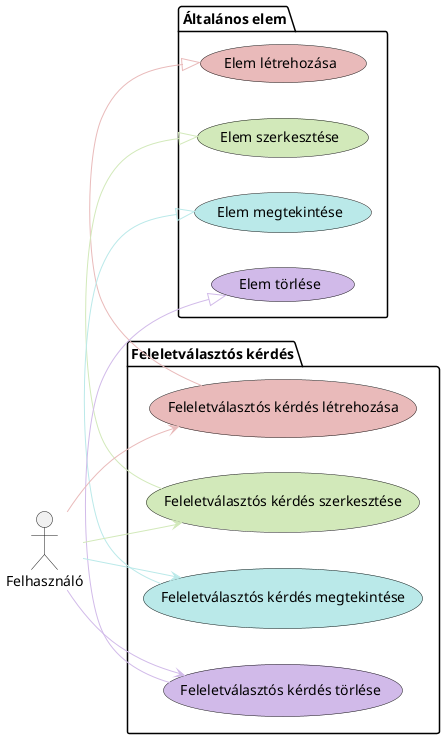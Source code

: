 @startuml MultipleChoiceQuestion Diagram

left to right direction

actor Felhasználó

package "Általános elem" {
    usecase "Elem létrehozása" as CreateElement #E9BABA
    usecase "Elem szerkesztése" as EditElement #D2E9BA
    usecase "Elem megtekintése" as ViewElement #BAE9E9
    usecase "Elem törlése" as DeleteElement #D1BAE9
}

package "Feleletválasztós kérdés" {
    usecase "Feleletválasztós kérdés létrehozása" as CreateMultipleChoiceQuestion #E9BABA
    usecase "Feleletválasztós kérdés szerkesztése" as EditMultipleChoiceQuestion #D2E9BA
    usecase "Feleletválasztós kérdés megtekintése" as ViewMultipleChoiceQuestion #BAE9E9
    usecase "Feleletválasztós kérdés törlése" as DeleteMultipleChoiceQuestion #D1BAE9

    CreateMultipleChoiceQuestion -[#E9BABA]|> CreateElement
    EditMultipleChoiceQuestion -[#D2E9BA]|> EditElement
    ViewMultipleChoiceQuestion -[#BAE9E9]|> ViewElement
    DeleteMultipleChoiceQuestion -[#D1BAE9]|> DeleteElement
}

Felhasználó -[#E9BABA]-> CreateMultipleChoiceQuestion
Felhasználó -[#D2E9BA]-> EditMultipleChoiceQuestion
Felhasználó -[#BAE9E9]-> ViewMultipleChoiceQuestion
Felhasználó -[#D1BAE9]-> DeleteMultipleChoiceQuestion

@enduml
